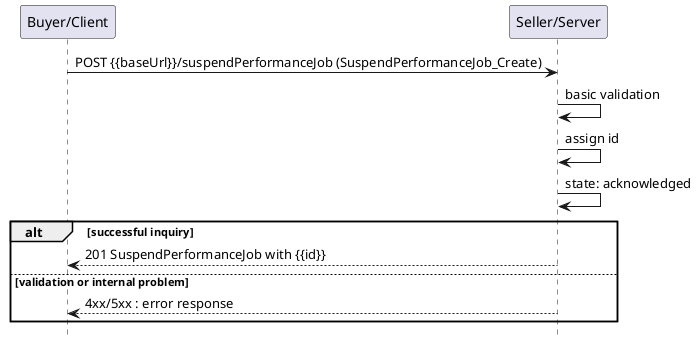 @startuml useCase15


hide footbox

participant "Buyer/Client" as B
participant "Seller/Server" as S

B -> S : POST {{baseUrl}}/suspendPerformanceJob (SuspendPerformanceJob_Create)

S -> S : basic validation
S -> S : assign id
S -> S : state: acknowledged
alt successful inquiry
    B <-- S : 201 SuspendPerformanceJob with {{id}}
else validation or internal problem
    B <-- S: 4xx/5xx : error response
end

@enduml